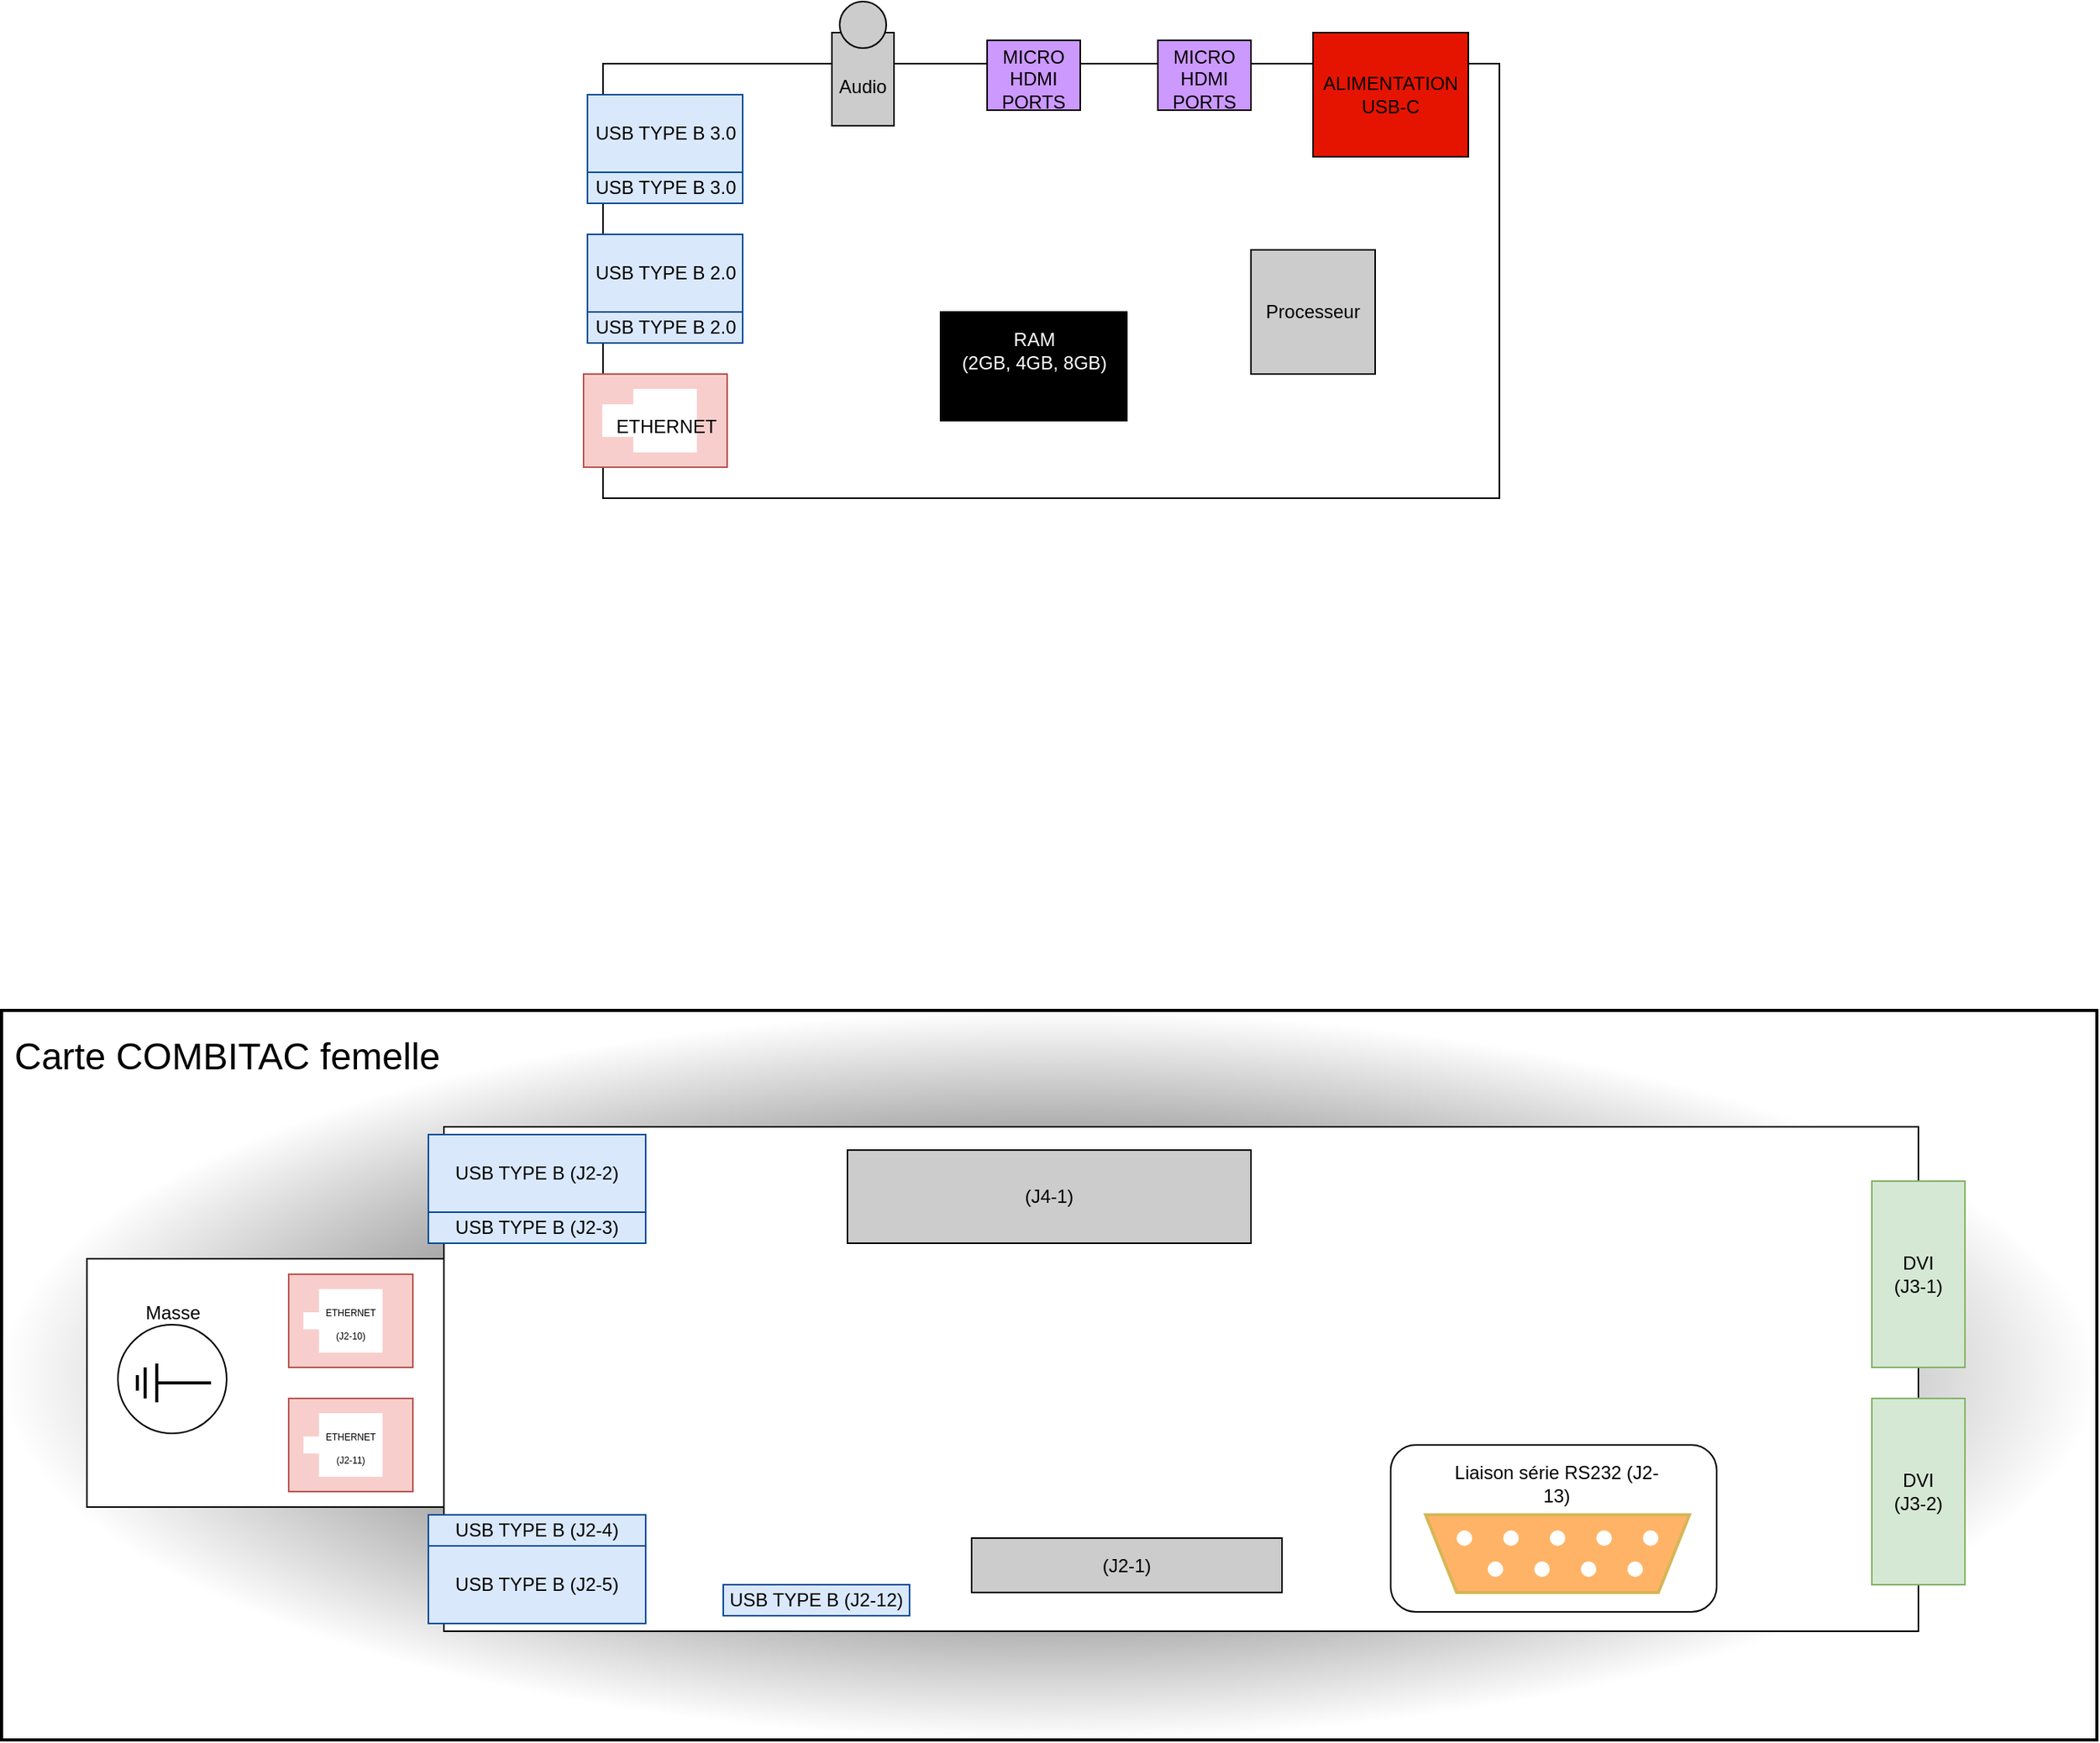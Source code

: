 <mxfile version="15.5.9" type="github"><diagram id="xZgEN5S6ayxV7kpMEv7N" name="Page-1"><mxGraphModel dx="1865" dy="1692" grid="1" gridSize="10" guides="1" tooltips="1" connect="1" arrows="1" fold="1" page="1" pageScale="1" pageWidth="827" pageHeight="1169" math="0" shadow="0"><root><mxCell id="0"/><mxCell id="1" parent="0"/><mxCell id="ITdC_glTZXOjDfdpvKTT-50" value="" style="rounded=0;whiteSpace=wrap;html=1;fontSize=12;fontColor=#000000;strokeColor=#000000;strokeWidth=2;fillColor=#000000;gradientDirection=radial;gradientColor=#ffffff;" vertex="1" parent="1"><mxGeometry x="-185" y="120" width="1350" height="470" as="geometry"/></mxCell><mxCell id="ITdC_glTZXOjDfdpvKTT-29" value="" style="rounded=0;whiteSpace=wrap;html=1;fontSize=6;strokeWidth=1;" vertex="1" parent="1"><mxGeometry x="-130" y="280" width="230" height="160" as="geometry"/></mxCell><mxCell id="_NZPBE2M2WlsxQHJj0OB-5" value="" style="rounded=0;whiteSpace=wrap;html=1;" parent="1" vertex="1"><mxGeometry x="100" y="195" width="950" height="325" as="geometry"/></mxCell><mxCell id="_NZPBE2M2WlsxQHJj0OB-2" value="USB TYPE B (J2-12)" style="rounded=0;whiteSpace=wrap;html=1;fillColor=#dae8fc;strokeColor=#004C99;strokeWidth=1;" parent="1" vertex="1"><mxGeometry x="280" y="490" width="120" height="20" as="geometry"/></mxCell><mxCell id="_NZPBE2M2WlsxQHJj0OB-3" value="USB TYPE B (J2-4)" style="rounded=0;whiteSpace=wrap;html=1;direction=south;fillColor=#dae8fc;strokeColor=#004C99;strokeWidth=1;" parent="1" vertex="1"><mxGeometry x="90" y="445" width="140" height="20" as="geometry"/></mxCell><mxCell id="ITdC_glTZXOjDfdpvKTT-1" value="USB TYPE B (J2-5)" style="rounded=0;whiteSpace=wrap;html=1;direction=south;fillColor=#dae8fc;strokeColor=#004C99;strokeWidth=1;" vertex="1" parent="1"><mxGeometry x="90" y="465" width="140" height="50" as="geometry"/></mxCell><mxCell id="ITdC_glTZXOjDfdpvKTT-3" value="USB TYPE B (J2-3)" style="rounded=0;whiteSpace=wrap;html=1;direction=south;fillColor=#dae8fc;strokeColor=#004C99;strokeWidth=1;" vertex="1" parent="1"><mxGeometry x="90" y="250" width="140" height="20" as="geometry"/></mxCell><mxCell id="ITdC_glTZXOjDfdpvKTT-4" value="USB TYPE B (J2-2)" style="rounded=0;whiteSpace=wrap;html=1;direction=south;fillColor=#dae8fc;strokeColor=#004C99;strokeWidth=1;" vertex="1" parent="1"><mxGeometry x="90" y="200" width="140" height="50" as="geometry"/></mxCell><mxCell id="ITdC_glTZXOjDfdpvKTT-25" value="" style="rounded=0;whiteSpace=wrap;html=1;strokeColor=#b85450;strokeWidth=1;fillColor=#f8cecc;" vertex="1" parent="1"><mxGeometry y="290" width="80" height="60" as="geometry"/></mxCell><mxCell id="ITdC_glTZXOjDfdpvKTT-22" value="&lt;div&gt;&lt;font style=&quot;font-size: 6px&quot;&gt;ETHERNET&lt;/font&gt;&lt;/div&gt;&lt;div&gt;&lt;font style=&quot;font-size: 6px&quot;&gt;(J2-10)&lt;br&gt;&lt;/font&gt;&lt;/div&gt;" style="whiteSpace=wrap;html=1;aspect=fixed;fontColor=#000000;strokeColor=#FFFFFF;strokeWidth=1;fillColor=#FFFFFF;" vertex="1" parent="1"><mxGeometry x="20" y="300" width="40" height="40" as="geometry"/></mxCell><mxCell id="ITdC_glTZXOjDfdpvKTT-26" value="" style="rounded=0;whiteSpace=wrap;html=1;strokeColor=#b85450;strokeWidth=1;fillColor=#f8cecc;" vertex="1" parent="1"><mxGeometry y="370" width="80" height="60" as="geometry"/></mxCell><mxCell id="ITdC_glTZXOjDfdpvKTT-24" value="&lt;div&gt;&lt;font style=&quot;font-size: 6px&quot;&gt;ETHERNET&lt;/font&gt;&lt;/div&gt;&lt;font style=&quot;font-size: 6px&quot;&gt;(J2-11)&lt;/font&gt;" style="whiteSpace=wrap;html=1;aspect=fixed;fontColor=#000000;strokeColor=#FFFFFF;strokeWidth=1;fillColor=#FFFFFF;" vertex="1" parent="1"><mxGeometry x="20" y="380" width="40" height="40" as="geometry"/></mxCell><mxCell id="ITdC_glTZXOjDfdpvKTT-27" value="" style="whiteSpace=wrap;html=1;aspect=fixed;fontColor=#000000;strokeColor=#FFFFFF;strokeWidth=1;fillColor=#FFFFFF;" vertex="1" parent="1"><mxGeometry x="10" y="395" width="10" height="10" as="geometry"/></mxCell><mxCell id="ITdC_glTZXOjDfdpvKTT-28" value="" style="whiteSpace=wrap;html=1;aspect=fixed;fontColor=#000000;strokeColor=#FFFFFF;strokeWidth=1;fillColor=#FFFFFF;" vertex="1" parent="1"><mxGeometry x="10" y="315" width="10" height="10" as="geometry"/></mxCell><mxCell id="ITdC_glTZXOjDfdpvKTT-30" value="&lt;font style=&quot;font-size: 12px&quot;&gt;Liaison série RS232&lt;br&gt;&lt;/font&gt;" style="text;html=1;strokeColor=none;fillColor=none;align=center;verticalAlign=middle;whiteSpace=wrap;rounded=0;fontSize=6;fontColor=#000000;" vertex="1" parent="1"><mxGeometry x="710" y="420" width="170" height="30" as="geometry"/></mxCell><mxCell id="ITdC_glTZXOjDfdpvKTT-31" value="(J2-1)" style="rounded=0;whiteSpace=wrap;html=1;fontSize=12;fontColor=#000000;strokeColor=#000000;strokeWidth=1;fillColor=#CCCCCC;" vertex="1" parent="1"><mxGeometry x="440" y="460" width="200" height="35" as="geometry"/></mxCell><mxCell id="ITdC_glTZXOjDfdpvKTT-32" value="" style="rounded=1;whiteSpace=wrap;html=1;fontSize=12;strokeWidth=1;" vertex="1" parent="1"><mxGeometry x="710" y="400" width="210" height="107.5" as="geometry"/></mxCell><mxCell id="ITdC_glTZXOjDfdpvKTT-5" value="" style="shape=trapezoid;perimeter=trapezoidPerimeter;whiteSpace=wrap;html=1;fixedSize=1;strokeWidth=2;direction=west;fillColor=#FFB366;strokeColor=#d6b656;" vertex="1" parent="1"><mxGeometry x="732.5" y="445" width="170" height="50" as="geometry"/></mxCell><mxCell id="ITdC_glTZXOjDfdpvKTT-6" value="" style="ellipse;whiteSpace=wrap;html=1;aspect=fixed;strokeWidth=2;strokeColor=none;" vertex="1" parent="1"><mxGeometry x="782.5" y="455" width="10" height="10" as="geometry"/></mxCell><mxCell id="ITdC_glTZXOjDfdpvKTT-7" value="" style="ellipse;whiteSpace=wrap;html=1;aspect=fixed;strokeWidth=2;strokeColor=none;" vertex="1" parent="1"><mxGeometry x="752.5" y="455" width="10" height="10" as="geometry"/></mxCell><mxCell id="ITdC_glTZXOjDfdpvKTT-10" value="" style="ellipse;whiteSpace=wrap;html=1;aspect=fixed;strokeWidth=2;strokeColor=none;" vertex="1" parent="1"><mxGeometry x="842.5" y="455" width="10" height="10" as="geometry"/></mxCell><mxCell id="ITdC_glTZXOjDfdpvKTT-11" value="" style="ellipse;whiteSpace=wrap;html=1;aspect=fixed;strokeWidth=2;strokeColor=none;" vertex="1" parent="1"><mxGeometry x="812.5" y="455" width="10" height="10" as="geometry"/></mxCell><mxCell id="ITdC_glTZXOjDfdpvKTT-12" value="" style="ellipse;whiteSpace=wrap;html=1;aspect=fixed;strokeWidth=2;strokeColor=none;" vertex="1" parent="1"><mxGeometry x="802.5" y="475" width="10" height="10" as="geometry"/></mxCell><mxCell id="ITdC_glTZXOjDfdpvKTT-13" value="" style="ellipse;whiteSpace=wrap;html=1;aspect=fixed;strokeWidth=2;strokeColor=none;" vertex="1" parent="1"><mxGeometry x="772.5" y="475" width="10" height="10" as="geometry"/></mxCell><mxCell id="ITdC_glTZXOjDfdpvKTT-14" value="" style="ellipse;whiteSpace=wrap;html=1;aspect=fixed;strokeWidth=2;strokeColor=none;" vertex="1" parent="1"><mxGeometry x="862.5" y="475" width="10" height="10" as="geometry"/></mxCell><mxCell id="ITdC_glTZXOjDfdpvKTT-15" value="" style="ellipse;whiteSpace=wrap;html=1;aspect=fixed;strokeWidth=2;strokeColor=none;" vertex="1" parent="1"><mxGeometry x="832.5" y="475" width="10" height="10" as="geometry"/></mxCell><mxCell id="ITdC_glTZXOjDfdpvKTT-16" value="" style="ellipse;whiteSpace=wrap;html=1;aspect=fixed;strokeWidth=2;strokeColor=none;" vertex="1" parent="1"><mxGeometry x="872.5" y="455" width="10" height="10" as="geometry"/></mxCell><mxCell id="ITdC_glTZXOjDfdpvKTT-33" value="Liaison série RS232 (J2-13)" style="text;html=1;strokeColor=none;fillColor=none;align=center;verticalAlign=middle;whiteSpace=wrap;rounded=0;fontSize=12;fontColor=#000000;" vertex="1" parent="1"><mxGeometry x="749.38" y="410" width="136.25" height="30" as="geometry"/></mxCell><mxCell id="ITdC_glTZXOjDfdpvKTT-34" value="(J4-1)" style="rounded=0;whiteSpace=wrap;html=1;fontSize=12;fontColor=#000000;strokeColor=#000000;strokeWidth=1;fillColor=#CCCCCC;" vertex="1" parent="1"><mxGeometry x="360" y="210" width="260" height="60" as="geometry"/></mxCell><mxCell id="ITdC_glTZXOjDfdpvKTT-35" value="&lt;div&gt;DVI&lt;/div&gt;&lt;div&gt;(J3-1)&lt;br&gt;&lt;/div&gt;" style="rounded=0;whiteSpace=wrap;html=1;fontSize=12;strokeColor=#82b366;strokeWidth=1;fillColor=#d5e8d4;direction=south;" vertex="1" parent="1"><mxGeometry x="1020" y="230" width="60" height="120" as="geometry"/></mxCell><mxCell id="ITdC_glTZXOjDfdpvKTT-36" value="&lt;div&gt;DVI&lt;/div&gt;&lt;div&gt;(J3-2)&lt;br&gt;&lt;/div&gt;" style="rounded=0;whiteSpace=wrap;html=1;fontSize=12;strokeColor=#82b366;strokeWidth=1;fillColor=#d5e8d4;direction=south;" vertex="1" parent="1"><mxGeometry x="1020" y="370" width="60" height="120" as="geometry"/></mxCell><mxCell id="ITdC_glTZXOjDfdpvKTT-39" value="" style="ellipse;whiteSpace=wrap;html=1;aspect=fixed;fontSize=12;strokeWidth=1;" vertex="1" parent="1"><mxGeometry x="-110" y="322.5" width="70" height="70" as="geometry"/></mxCell><mxCell id="ITdC_glTZXOjDfdpvKTT-42" value="" style="line;strokeWidth=2;html=1;fontSize=12;fontColor=#000000;fillColor=#CCCCCC;" vertex="1" parent="1"><mxGeometry x="-85" y="355" width="35" height="10" as="geometry"/></mxCell><mxCell id="ITdC_glTZXOjDfdpvKTT-44" value="" style="line;strokeWidth=2;html=1;fontSize=12;fontColor=#000000;fillColor=#CCCCCC;direction=south;" vertex="1" parent="1"><mxGeometry x="-90" y="347.5" width="10" height="25" as="geometry"/></mxCell><mxCell id="ITdC_glTZXOjDfdpvKTT-47" value="" style="line;strokeWidth=2;html=1;fontSize=12;fontColor=#000000;fillColor=#CCCCCC;direction=south;" vertex="1" parent="1"><mxGeometry x="-95" y="350" width="5" height="20" as="geometry"/></mxCell><mxCell id="ITdC_glTZXOjDfdpvKTT-48" value="" style="line;strokeWidth=2;html=1;fontSize=12;fontColor=#000000;fillColor=#CCCCCC;direction=south;" vertex="1" parent="1"><mxGeometry x="-100" y="355" width="5" height="10" as="geometry"/></mxCell><mxCell id="ITdC_glTZXOjDfdpvKTT-49" value="Masse" style="text;html=1;resizable=0;autosize=1;align=center;verticalAlign=middle;points=[];fillColor=none;strokeColor=none;rounded=0;fontSize=12;fontColor=#000000;" vertex="1" parent="1"><mxGeometry x="-100" y="305" width="50" height="20" as="geometry"/></mxCell><mxCell id="ITdC_glTZXOjDfdpvKTT-51" value="&lt;font style=&quot;font-size: 24px&quot;&gt;Carte COMBITAC femelle&lt;br&gt;&lt;/font&gt;" style="text;html=1;resizable=0;autosize=1;align=center;verticalAlign=middle;points=[];fillColor=none;strokeColor=none;rounded=0;fontSize=12;fontColor=#000000;" vertex="1" parent="1"><mxGeometry x="-185" y="140" width="290" height="20" as="geometry"/></mxCell><mxCell id="ITdC_glTZXOjDfdpvKTT-52" value="" style="rounded=0;whiteSpace=wrap;html=1;fontSize=24;strokeWidth=1;gradientDirection=south;" vertex="1" parent="1"><mxGeometry x="202.5" y="-490" width="577.5" height="280" as="geometry"/></mxCell><mxCell id="ITdC_glTZXOjDfdpvKTT-53" value="" style="rounded=0;whiteSpace=wrap;html=1;strokeColor=#b85450;strokeWidth=1;fillColor=#f8cecc;" vertex="1" parent="1"><mxGeometry x="190" y="-290" width="92.5" height="60" as="geometry"/></mxCell><mxCell id="ITdC_glTZXOjDfdpvKTT-54" value="" style="whiteSpace=wrap;html=1;aspect=fixed;fontColor=#000000;strokeColor=#FFFFFF;strokeWidth=1;fillColor=#FFFFFF;" vertex="1" parent="1"><mxGeometry x="222.5" y="-280" width="40" height="40" as="geometry"/></mxCell><mxCell id="ITdC_glTZXOjDfdpvKTT-55" value="" style="whiteSpace=wrap;html=1;aspect=fixed;fontColor=#000000;strokeColor=#FFFFFF;strokeWidth=1;fillColor=#FFFFFF;" vertex="1" parent="1"><mxGeometry x="212.5" y="-445" width="10" height="10" as="geometry"/></mxCell><mxCell id="ITdC_glTZXOjDfdpvKTT-58" value="USB TYPE B 3.0 " style="rounded=0;whiteSpace=wrap;html=1;direction=south;fillColor=#dae8fc;strokeColor=#004C99;strokeWidth=1;" vertex="1" parent="1"><mxGeometry x="192.5" y="-420" width="100" height="20" as="geometry"/></mxCell><mxCell id="ITdC_glTZXOjDfdpvKTT-59" value="USB TYPE B 3.0 " style="rounded=0;whiteSpace=wrap;html=1;direction=south;fillColor=#dae8fc;strokeColor=#004C99;strokeWidth=1;" vertex="1" parent="1"><mxGeometry x="192.5" y="-470" width="100" height="50" as="geometry"/></mxCell><mxCell id="ITdC_glTZXOjDfdpvKTT-60" value="USB TYPE B 2.0 " style="rounded=0;whiteSpace=wrap;html=1;direction=south;fillColor=#dae8fc;strokeColor=#004C99;strokeWidth=1;" vertex="1" parent="1"><mxGeometry x="192.5" y="-330" width="100" height="20" as="geometry"/></mxCell><mxCell id="ITdC_glTZXOjDfdpvKTT-61" value="USB TYPE B 2.0 " style="rounded=0;whiteSpace=wrap;html=1;direction=south;fillColor=#dae8fc;strokeColor=#004C99;strokeWidth=1;" vertex="1" parent="1"><mxGeometry x="192.5" y="-380" width="100" height="50" as="geometry"/></mxCell><mxCell id="ITdC_glTZXOjDfdpvKTT-62" value="" style="rounded=0;whiteSpace=wrap;html=1;fontSize=24;fontColor=#000000;strokeColor=#000000;strokeWidth=1;fillColor=#CCCCCC;gradientDirection=radial;direction=south;" vertex="1" parent="1"><mxGeometry x="350" y="-510" width="40" height="60" as="geometry"/></mxCell><mxCell id="ITdC_glTZXOjDfdpvKTT-63" value="" style="ellipse;whiteSpace=wrap;html=1;aspect=fixed;fontSize=24;fontColor=#000000;strokeColor=#000000;strokeWidth=1;fillColor=#CCCCCC;gradientColor=none;gradientDirection=radial;" vertex="1" parent="1"><mxGeometry x="355" y="-530" width="30" height="30" as="geometry"/></mxCell><mxCell id="ITdC_glTZXOjDfdpvKTT-65" value="Audio" style="text;html=1;strokeColor=none;fillColor=none;align=center;verticalAlign=middle;whiteSpace=wrap;rounded=0;fontSize=12;fontColor=#000000;" vertex="1" parent="1"><mxGeometry x="340" y="-490" width="60" height="30" as="geometry"/></mxCell><mxCell id="ITdC_glTZXOjDfdpvKTT-67" value="" style="rounded=0;whiteSpace=wrap;html=1;fontSize=12;fontColor=#000000;strokeColor=#000000;strokeWidth=1;fillColor=#CC99FF;gradientColor=none;gradientDirection=radial;direction=south;" vertex="1" parent="1"><mxGeometry x="450" y="-505" width="60" height="45" as="geometry"/></mxCell><mxCell id="ITdC_glTZXOjDfdpvKTT-68" value="" style="whiteSpace=wrap;html=1;aspect=fixed;fontColor=#000000;strokeColor=#FFFFFF;strokeWidth=1;fillColor=#FFFFFF;" vertex="1" parent="1"><mxGeometry x="202.5" y="-270" width="20" height="20" as="geometry"/></mxCell><mxCell id="ITdC_glTZXOjDfdpvKTT-64" value="&lt;font style=&quot;font-size: 12px&quot;&gt;ETHERNET&lt;/font&gt;" style="text;html=1;resizable=0;autosize=1;align=center;verticalAlign=middle;points=[];fillColor=none;strokeColor=none;rounded=0;fontSize=24;fontColor=#000000;" vertex="1" parent="1"><mxGeometry x="202.5" y="-280" width="80" height="40" as="geometry"/></mxCell><mxCell id="ITdC_glTZXOjDfdpvKTT-70" value="" style="rounded=0;whiteSpace=wrap;html=1;fontSize=12;fontColor=#000000;strokeColor=#000000;strokeWidth=1;fillColor=#CC99FF;gradientColor=none;gradientDirection=radial;direction=south;" vertex="1" parent="1"><mxGeometry x="560" y="-505" width="60" height="45" as="geometry"/></mxCell><mxCell id="ITdC_glTZXOjDfdpvKTT-72" value="MICRO HDMI PORTS" style="text;html=1;strokeColor=none;fillColor=none;align=center;verticalAlign=middle;whiteSpace=wrap;rounded=0;fontSize=12;fontColor=#000000;" vertex="1" parent="1"><mxGeometry x="560" y="-495" width="60" height="30" as="geometry"/></mxCell><mxCell id="ITdC_glTZXOjDfdpvKTT-73" value="" style="rounded=0;whiteSpace=wrap;html=1;fontSize=12;fontColor=#ffffff;strokeColor=#000000;strokeWidth=1;fillColor=#e51400;gradientDirection=radial;direction=south;" vertex="1" parent="1"><mxGeometry x="660" y="-510" width="100" height="80" as="geometry"/></mxCell><mxCell id="ITdC_glTZXOjDfdpvKTT-75" value="&lt;div&gt;ALIMENTATION &lt;br&gt;&lt;/div&gt;&lt;div&gt;USB-C&lt;br&gt;&lt;/div&gt;" style="text;html=1;strokeColor=none;fillColor=none;align=center;verticalAlign=middle;whiteSpace=wrap;rounded=0;fontSize=12;fontColor=#000000;" vertex="1" parent="1"><mxGeometry x="660" y="-490" width="100" height="40" as="geometry"/></mxCell><mxCell id="ITdC_glTZXOjDfdpvKTT-76" value="MICRO HDMI PORTS" style="text;html=1;strokeColor=none;fillColor=none;align=center;verticalAlign=middle;whiteSpace=wrap;rounded=0;fontSize=12;fontColor=#000000;" vertex="1" parent="1"><mxGeometry x="450" y="-495" width="60" height="30" as="geometry"/></mxCell><mxCell id="ITdC_glTZXOjDfdpvKTT-77" value="" style="rounded=0;whiteSpace=wrap;html=1;fontSize=12;fontColor=#000000;strokeColor=#000000;strokeWidth=1;fillColor=#000000;gradientColor=none;gradientDirection=radial;" vertex="1" parent="1"><mxGeometry x="420" y="-330" width="120" height="70" as="geometry"/></mxCell><mxCell id="ITdC_glTZXOjDfdpvKTT-78" value="&lt;div&gt;&lt;font color=&quot;#FFFFFF&quot;&gt;RAM&lt;/font&gt;&lt;/div&gt;&lt;font color=&quot;#FFFFFF&quot;&gt;(2GB, 4GB, 8GB)&lt;/font&gt;" style="text;html=1;resizable=0;autosize=1;align=center;verticalAlign=middle;points=[];fillColor=none;strokeColor=none;rounded=0;fontSize=12;fontColor=#000000;" vertex="1" parent="1"><mxGeometry x="425" y="-320" width="110" height="30" as="geometry"/></mxCell><mxCell id="ITdC_glTZXOjDfdpvKTT-80" value="" style="whiteSpace=wrap;html=1;aspect=fixed;fontSize=12;fontColor=#FFFFFF;strokeColor=#000000;strokeWidth=1;fillColor=#CCCCCC;gradientColor=none;gradientDirection=radial;" vertex="1" parent="1"><mxGeometry x="620" y="-370" width="80" height="80" as="geometry"/></mxCell><mxCell id="ITdC_glTZXOjDfdpvKTT-81" value="Processeur" style="text;html=1;strokeColor=none;fillColor=none;align=center;verticalAlign=middle;whiteSpace=wrap;rounded=0;fontSize=12;fontColor=#000000;" vertex="1" parent="1"><mxGeometry x="630" y="-345" width="60" height="30" as="geometry"/></mxCell></root></mxGraphModel></diagram></mxfile>